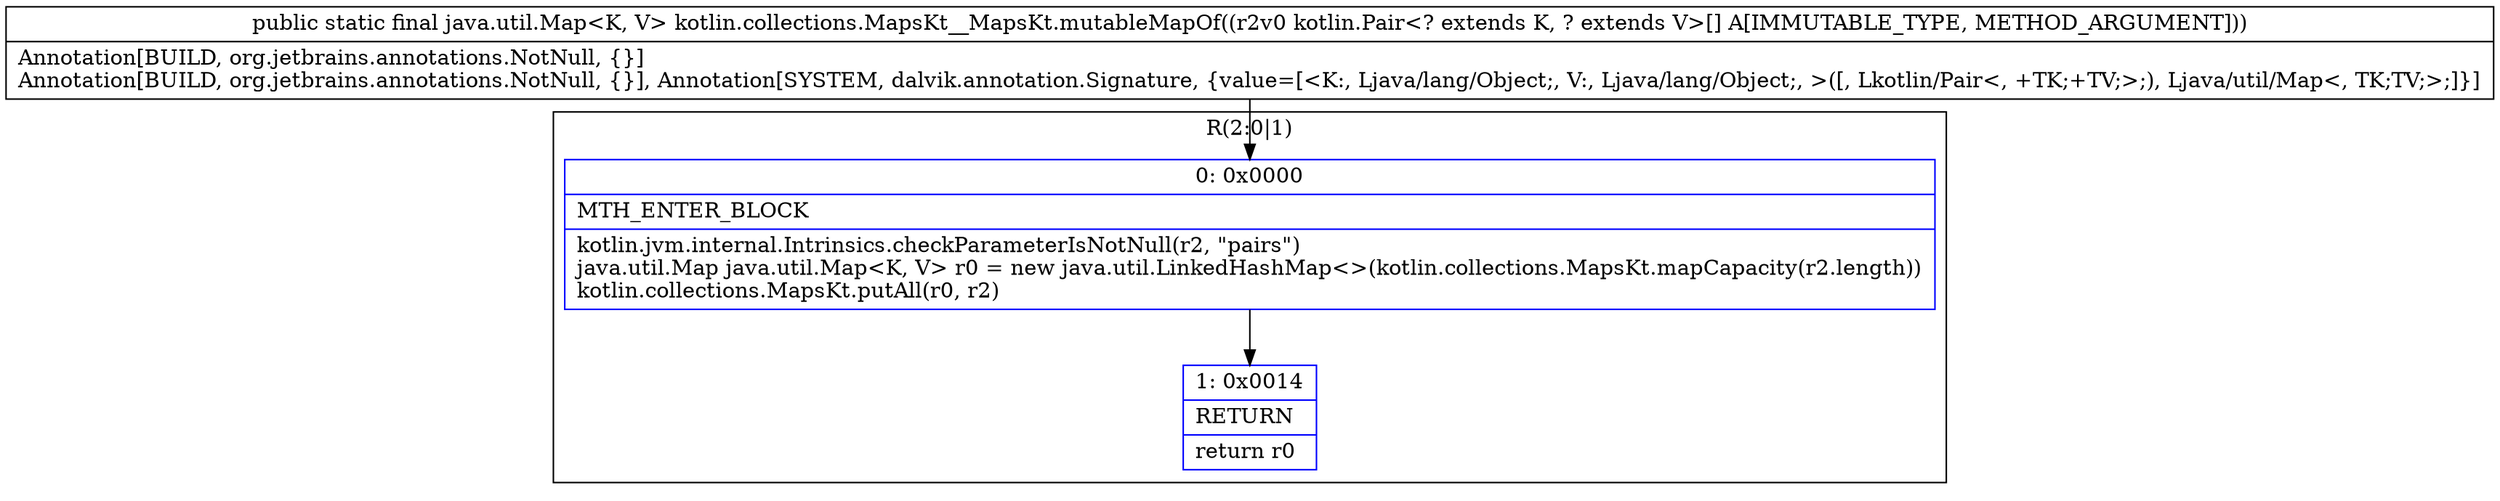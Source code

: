 digraph "CFG forkotlin.collections.MapsKt__MapsKt.mutableMapOf([Lkotlin\/Pair;)Ljava\/util\/Map;" {
subgraph cluster_Region_1646384506 {
label = "R(2:0|1)";
node [shape=record,color=blue];
Node_0 [shape=record,label="{0\:\ 0x0000|MTH_ENTER_BLOCK\l|kotlin.jvm.internal.Intrinsics.checkParameterIsNotNull(r2, \"pairs\")\ljava.util.Map java.util.Map\<K, V\> r0 = new java.util.LinkedHashMap\<\>(kotlin.collections.MapsKt.mapCapacity(r2.length))\lkotlin.collections.MapsKt.putAll(r0, r2)\l}"];
Node_1 [shape=record,label="{1\:\ 0x0014|RETURN\l|return r0\l}"];
}
MethodNode[shape=record,label="{public static final java.util.Map\<K, V\> kotlin.collections.MapsKt__MapsKt.mutableMapOf((r2v0 kotlin.Pair\<? extends K, ? extends V\>[] A[IMMUTABLE_TYPE, METHOD_ARGUMENT]))  | Annotation[BUILD, org.jetbrains.annotations.NotNull, \{\}]\lAnnotation[BUILD, org.jetbrains.annotations.NotNull, \{\}], Annotation[SYSTEM, dalvik.annotation.Signature, \{value=[\<K:, Ljava\/lang\/Object;, V:, Ljava\/lang\/Object;, \>([, Lkotlin\/Pair\<, +TK;+TV;\>;), Ljava\/util\/Map\<, TK;TV;\>;]\}]\l}"];
MethodNode -> Node_0;
Node_0 -> Node_1;
}

